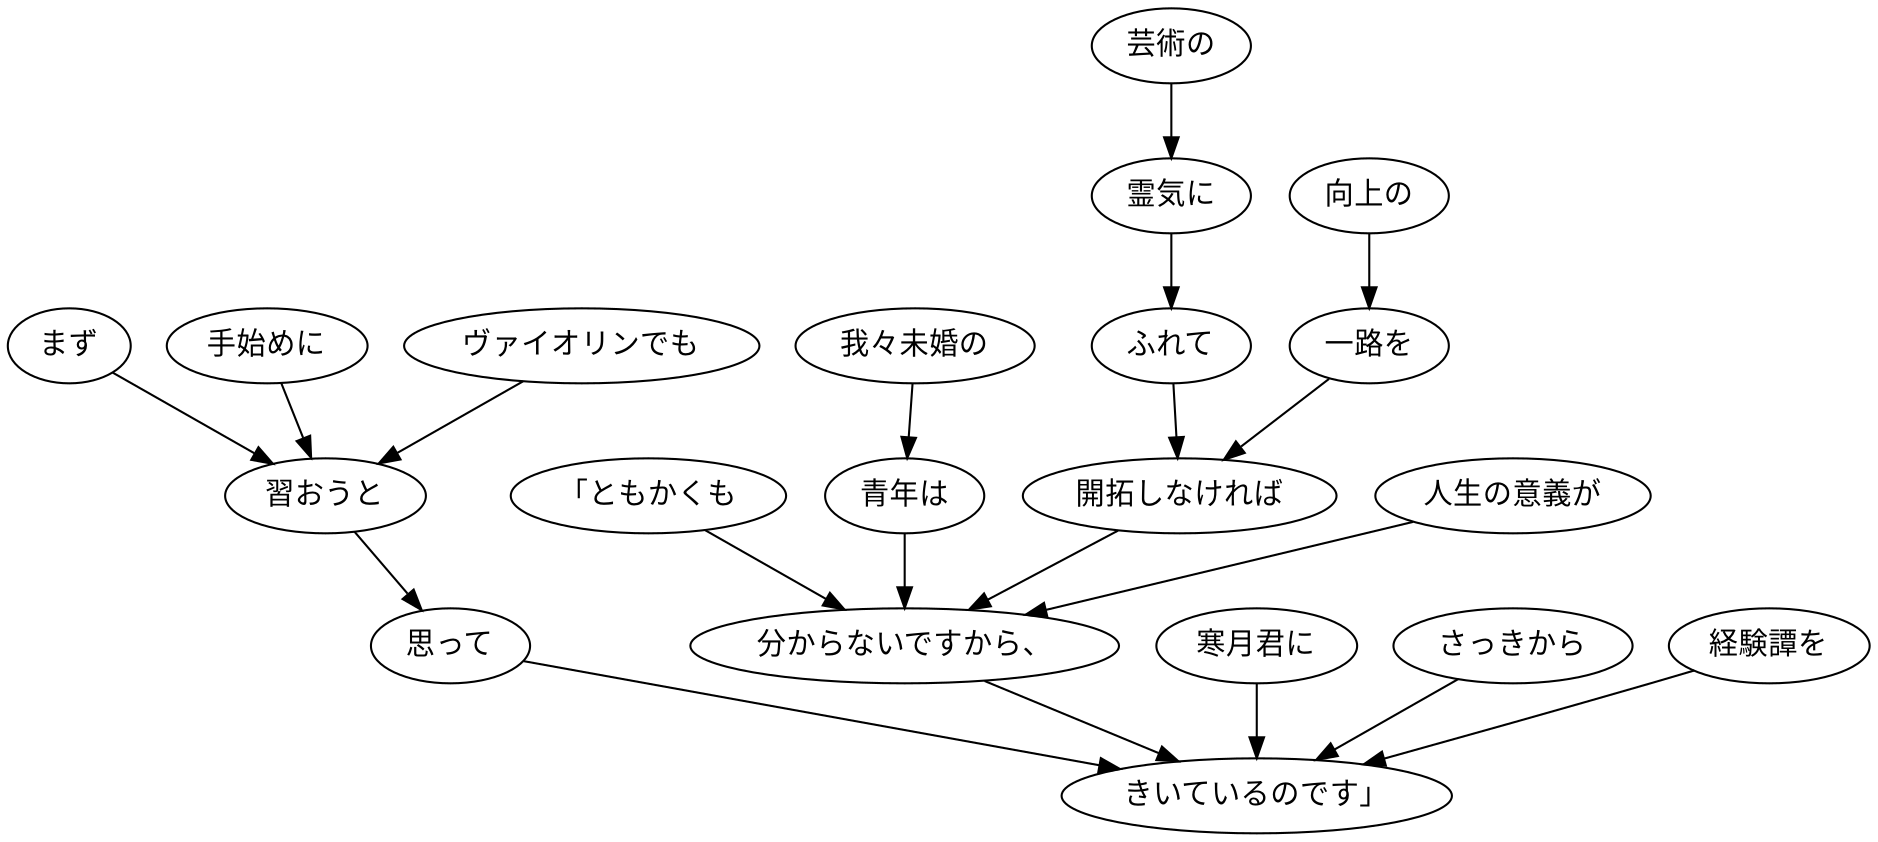 digraph graph7890 {
	node0 [label="「ともかくも"];
	node1 [label="我々未婚の"];
	node2 [label="青年は"];
	node3 [label="芸術の"];
	node4 [label="霊気に"];
	node5 [label="ふれて"];
	node6 [label="向上の"];
	node7 [label="一路を"];
	node8 [label="開拓しなければ"];
	node9 [label="人生の意義が"];
	node10 [label="分からないですから、"];
	node11 [label="まず"];
	node12 [label="手始めに"];
	node13 [label="ヴァイオリンでも"];
	node14 [label="習おうと"];
	node15 [label="思って"];
	node16 [label="寒月君に"];
	node17 [label="さっきから"];
	node18 [label="経験譚を"];
	node19 [label="きいているのです」"];
	node0 -> node10;
	node1 -> node2;
	node2 -> node10;
	node3 -> node4;
	node4 -> node5;
	node5 -> node8;
	node6 -> node7;
	node7 -> node8;
	node8 -> node10;
	node9 -> node10;
	node10 -> node19;
	node11 -> node14;
	node12 -> node14;
	node13 -> node14;
	node14 -> node15;
	node15 -> node19;
	node16 -> node19;
	node17 -> node19;
	node18 -> node19;
}
